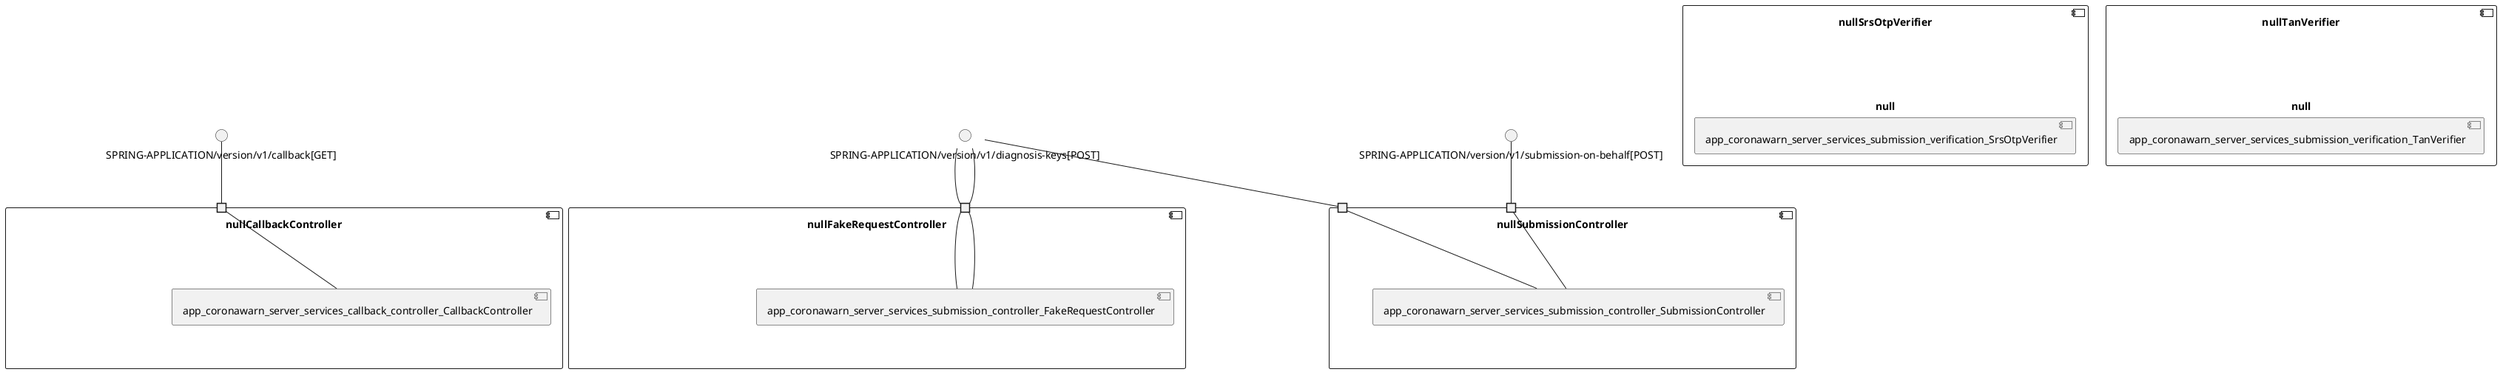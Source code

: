 @startuml
skinparam fixCircleLabelOverlapping true
component nullCallbackController\n\n\n\n\n\nnull {
[app_coronawarn_server_services_callback_controller_CallbackController]
portin " " as CallbackController_requires_SPRING_APPLICATION_version_v1_callback_GET_
"CallbackController_requires_SPRING_APPLICATION_version_v1_callback_GET_"--[app_coronawarn_server_services_callback_controller_CallbackController]
}
interface "SPRING-APPLICATION/version/v1/callback[GET]" as interface.SPRING_APPLICATION_version_v1_callback_GET_
interface.SPRING_APPLICATION_version_v1_callback_GET_--"CallbackController_requires_SPRING_APPLICATION_version_v1_callback_GET_"
component nullFakeRequestController\n\n\n\n\n\nnull {
[app_coronawarn_server_services_submission_controller_FakeRequestController]
portin " " as FakeRequestController_requires_SPRING_APPLICATION_version_v1_diagnosis_keys_POST_
portin " " as FakeRequestController_requires_SPRING_APPLICATION_version_v1_diagnosis_keys_POST_
"FakeRequestController_requires_SPRING_APPLICATION_version_v1_diagnosis_keys_POST_"--[app_coronawarn_server_services_submission_controller_FakeRequestController]
"FakeRequestController_requires_SPRING_APPLICATION_version_v1_diagnosis_keys_POST_"--[app_coronawarn_server_services_submission_controller_FakeRequestController]
}
interface "SPRING-APPLICATION/version/v1/diagnosis-keys[POST]" as interface.SPRING_APPLICATION_version_v1_diagnosis_keys_POST_
interface.SPRING_APPLICATION_version_v1_diagnosis_keys_POST_--"FakeRequestController_requires_SPRING_APPLICATION_version_v1_diagnosis_keys_POST_"
interface "SPRING-APPLICATION/version/v1/diagnosis-keys[POST]" as interface.SPRING_APPLICATION_version_v1_diagnosis_keys_POST_
interface.SPRING_APPLICATION_version_v1_diagnosis_keys_POST_--"FakeRequestController_requires_SPRING_APPLICATION_version_v1_diagnosis_keys_POST_"
component nullSrsOtpVerifier\n\n\n\n\n\nnull {
[app_coronawarn_server_services_submission_verification_SrsOtpVerifier]
}
component nullSubmissionController\n\n\n\n\n\nnull {
[app_coronawarn_server_services_submission_controller_SubmissionController]
portin " " as SubmissionController_requires_SPRING_APPLICATION_version_v1_submission_on_behalf_POST_
portin " " as SubmissionController_requires_SPRING_APPLICATION_version_v1_diagnosis_keys_POST_
"SubmissionController_requires_SPRING_APPLICATION_version_v1_diagnosis_keys_POST_"--[app_coronawarn_server_services_submission_controller_SubmissionController]
"SubmissionController_requires_SPRING_APPLICATION_version_v1_submission_on_behalf_POST_"--[app_coronawarn_server_services_submission_controller_SubmissionController]
}
interface "SPRING-APPLICATION/version/v1/diagnosis-keys[POST]" as interface.SPRING_APPLICATION_version_v1_diagnosis_keys_POST_
interface.SPRING_APPLICATION_version_v1_diagnosis_keys_POST_--"SubmissionController_requires_SPRING_APPLICATION_version_v1_diagnosis_keys_POST_"
interface "SPRING-APPLICATION/version/v1/submission-on-behalf[POST]" as interface.SPRING_APPLICATION_version_v1_submission_on_behalf_POST_
interface.SPRING_APPLICATION_version_v1_submission_on_behalf_POST_--"SubmissionController_requires_SPRING_APPLICATION_version_v1_submission_on_behalf_POST_"
component nullTanVerifier\n\n\n\n\n\nnull {
[app_coronawarn_server_services_submission_verification_TanVerifier]
}

@enduml
